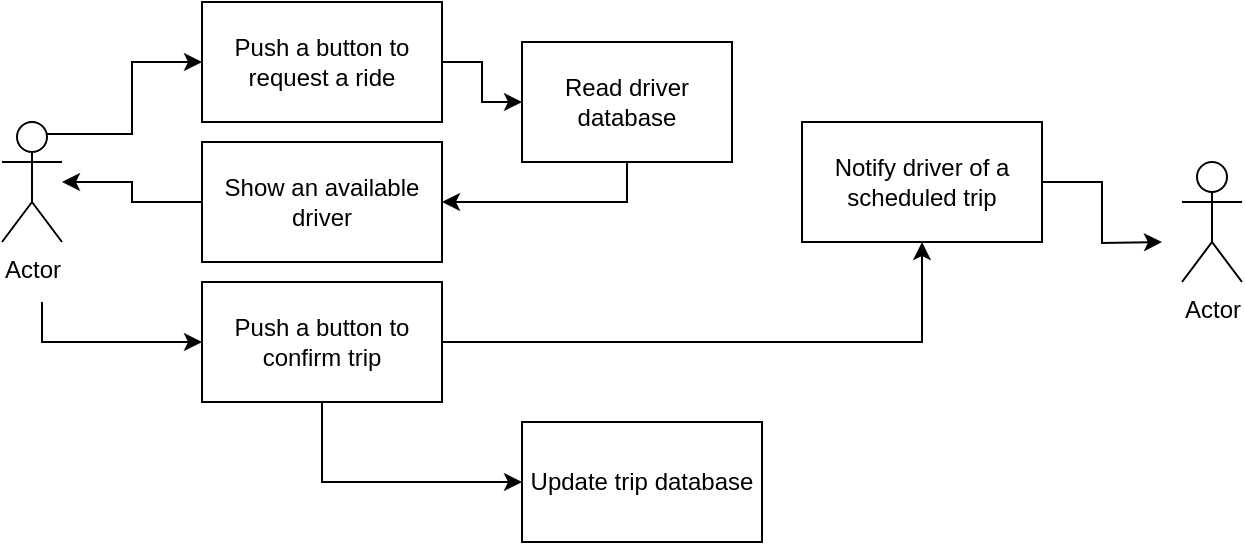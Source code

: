 <mxfile version="20.8.5" type="github"><diagram id="QV7oADRM7M5_lY-DtXBk" name="Page-1"><mxGraphModel dx="854" dy="374" grid="1" gridSize="10" guides="1" tooltips="1" connect="1" arrows="1" fold="1" page="1" pageScale="1" pageWidth="850" pageHeight="1100" math="0" shadow="0"><root><mxCell id="0"/><mxCell id="1" parent="0"/><mxCell id="k2fiiOhns5cdT9OjJlMW-19" style="edgeStyle=orthogonalEdgeStyle;rounded=0;orthogonalLoop=1;jettySize=auto;html=1;exitX=1;exitY=0.5;exitDx=0;exitDy=0;entryX=0;entryY=0.5;entryDx=0;entryDy=0;" edge="1" parent="1" source="k2fiiOhns5cdT9OjJlMW-1" target="k2fiiOhns5cdT9OjJlMW-12"><mxGeometry relative="1" as="geometry"/></mxCell><mxCell id="k2fiiOhns5cdT9OjJlMW-1" value="Push a button to request a ride" style="rounded=0;whiteSpace=wrap;html=1;" vertex="1" parent="1"><mxGeometry x="140" y="60" width="120" height="60" as="geometry"/></mxCell><mxCell id="k2fiiOhns5cdT9OjJlMW-16" style="edgeStyle=orthogonalEdgeStyle;rounded=0;orthogonalLoop=1;jettySize=auto;html=1;exitX=0.75;exitY=0.1;exitDx=0;exitDy=0;exitPerimeter=0;entryX=0;entryY=0.5;entryDx=0;entryDy=0;" edge="1" parent="1" source="k2fiiOhns5cdT9OjJlMW-2" target="k2fiiOhns5cdT9OjJlMW-1"><mxGeometry relative="1" as="geometry"/></mxCell><mxCell id="k2fiiOhns5cdT9OjJlMW-18" style="edgeStyle=orthogonalEdgeStyle;rounded=0;orthogonalLoop=1;jettySize=auto;html=1;entryX=0;entryY=0.5;entryDx=0;entryDy=0;" edge="1" parent="1" target="k2fiiOhns5cdT9OjJlMW-11"><mxGeometry relative="1" as="geometry"><mxPoint x="60" y="210" as="sourcePoint"/><Array as="points"><mxPoint x="60" y="230"/></Array></mxGeometry></mxCell><mxCell id="k2fiiOhns5cdT9OjJlMW-2" value="Actor" style="shape=umlActor;verticalLabelPosition=bottom;verticalAlign=top;html=1;outlineConnect=0;" vertex="1" parent="1"><mxGeometry x="40" y="120" width="30" height="60" as="geometry"/></mxCell><mxCell id="k2fiiOhns5cdT9OjJlMW-17" value="" style="edgeStyle=orthogonalEdgeStyle;rounded=0;orthogonalLoop=1;jettySize=auto;html=1;" edge="1" parent="1" source="k2fiiOhns5cdT9OjJlMW-9" target="k2fiiOhns5cdT9OjJlMW-2"><mxGeometry relative="1" as="geometry"/></mxCell><mxCell id="k2fiiOhns5cdT9OjJlMW-9" value="Show an available driver" style="rounded=0;whiteSpace=wrap;html=1;" vertex="1" parent="1"><mxGeometry x="140" y="130" width="120" height="60" as="geometry"/></mxCell><mxCell id="k2fiiOhns5cdT9OjJlMW-10" value="Actor" style="shape=umlActor;verticalLabelPosition=bottom;verticalAlign=top;html=1;outlineConnect=0;" vertex="1" parent="1"><mxGeometry x="630" y="140" width="30" height="60" as="geometry"/></mxCell><mxCell id="k2fiiOhns5cdT9OjJlMW-21" style="edgeStyle=orthogonalEdgeStyle;rounded=0;orthogonalLoop=1;jettySize=auto;html=1;exitX=1;exitY=0.5;exitDx=0;exitDy=0;" edge="1" parent="1" source="k2fiiOhns5cdT9OjJlMW-11" target="k2fiiOhns5cdT9OjJlMW-20"><mxGeometry relative="1" as="geometry"/></mxCell><mxCell id="k2fiiOhns5cdT9OjJlMW-23" style="edgeStyle=orthogonalEdgeStyle;rounded=0;orthogonalLoop=1;jettySize=auto;html=1;exitX=0.5;exitY=1;exitDx=0;exitDy=0;entryX=0;entryY=0.5;entryDx=0;entryDy=0;" edge="1" parent="1" source="k2fiiOhns5cdT9OjJlMW-11" target="k2fiiOhns5cdT9OjJlMW-22"><mxGeometry relative="1" as="geometry"/></mxCell><mxCell id="k2fiiOhns5cdT9OjJlMW-11" value="Push a button to confirm trip" style="rounded=0;whiteSpace=wrap;html=1;" vertex="1" parent="1"><mxGeometry x="140" y="200" width="120" height="60" as="geometry"/></mxCell><mxCell id="k2fiiOhns5cdT9OjJlMW-15" style="edgeStyle=orthogonalEdgeStyle;rounded=0;orthogonalLoop=1;jettySize=auto;html=1;exitX=0.5;exitY=1;exitDx=0;exitDy=0;entryX=1;entryY=0.5;entryDx=0;entryDy=0;" edge="1" parent="1" source="k2fiiOhns5cdT9OjJlMW-12" target="k2fiiOhns5cdT9OjJlMW-9"><mxGeometry relative="1" as="geometry"/></mxCell><mxCell id="k2fiiOhns5cdT9OjJlMW-12" value="Read driver database" style="rounded=0;whiteSpace=wrap;html=1;" vertex="1" parent="1"><mxGeometry x="300" y="80" width="105" height="60" as="geometry"/></mxCell><mxCell id="k2fiiOhns5cdT9OjJlMW-25" style="edgeStyle=orthogonalEdgeStyle;rounded=0;orthogonalLoop=1;jettySize=auto;html=1;exitX=1;exitY=0.5;exitDx=0;exitDy=0;" edge="1" parent="1" source="k2fiiOhns5cdT9OjJlMW-20"><mxGeometry relative="1" as="geometry"><mxPoint x="620" y="180" as="targetPoint"/></mxGeometry></mxCell><mxCell id="k2fiiOhns5cdT9OjJlMW-20" value="Notify driver of a scheduled trip" style="rounded=0;whiteSpace=wrap;html=1;" vertex="1" parent="1"><mxGeometry x="440" y="120" width="120" height="60" as="geometry"/></mxCell><mxCell id="k2fiiOhns5cdT9OjJlMW-22" value="Update trip database" style="rounded=0;whiteSpace=wrap;html=1;" vertex="1" parent="1"><mxGeometry x="300" y="270" width="120" height="60" as="geometry"/></mxCell></root></mxGraphModel></diagram></mxfile>